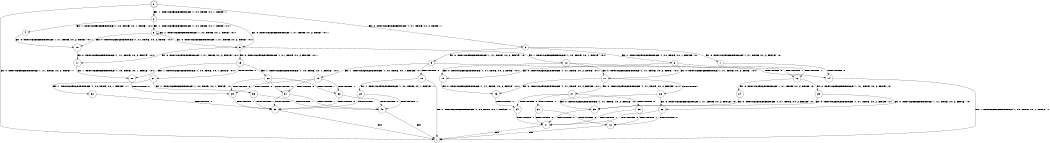 digraph BCG {
size = "7, 10.5";
center = TRUE;
node [shape = circle];
0 [peripheries = 2];
0 -> 1 [label = "EX !0 !ATOMIC_EXCH_BRANCH (1, +1, TRUE, +0, 2, TRUE) !::"];
0 -> 2 [label = "EX !1 !ATOMIC_EXCH_BRANCH (1, +0, TRUE, +0, 1, TRUE) !::"];
0 -> 3 [label = "EX !0 !ATOMIC_EXCH_BRANCH (1, +1, TRUE, +0, 2, TRUE) !::"];
2 -> 4 [label = "EX !1 !ATOMIC_EXCH_BRANCH (1, +0, TRUE, +0, 1, TRUE) !:0:1:"];
2 -> 5 [label = "EX !0 !ATOMIC_EXCH_BRANCH (1, +1, TRUE, +0, 2, TRUE) !:0:1:"];
2 -> 6 [label = "EX !1 !ATOMIC_EXCH_BRANCH (1, +0, TRUE, +0, 1, TRUE) !:0:1:"];
3 -> 7 [label = "EX !0 !ATOMIC_EXCH_BRANCH (1, +1, TRUE, +0, 2, FALSE) !:0:"];
3 -> 8 [label = "EX !1 !ATOMIC_EXCH_BRANCH (1, +0, TRUE, +0, 1, FALSE) !:0:"];
3 -> 9 [label = "EX !0 !ATOMIC_EXCH_BRANCH (1, +1, TRUE, +0, 2, FALSE) !:0:"];
4 -> 10 [label = "EX !0 !ATOMIC_EXCH_BRANCH (1, +1, TRUE, +0, 2, TRUE) !:0:1:"];
5 -> 11 [label = "EX !0 !ATOMIC_EXCH_BRANCH (1, +1, TRUE, +0, 2, FALSE) !:0:1:"];
5 -> 12 [label = "EX !1 !ATOMIC_EXCH_BRANCH (1, +0, TRUE, +0, 1, FALSE) !:0:1:"];
5 -> 13 [label = "EX !0 !ATOMIC_EXCH_BRANCH (1, +1, TRUE, +0, 2, FALSE) !:0:1:"];
6 -> 10 [label = "EX !0 !ATOMIC_EXCH_BRANCH (1, +1, TRUE, +0, 2, TRUE) !:0:1:"];
6 -> 5 [label = "EX !0 !ATOMIC_EXCH_BRANCH (1, +1, TRUE, +0, 2, TRUE) !:0:1:"];
6 -> 6 [label = "EX !1 !ATOMIC_EXCH_BRANCH (1, +0, TRUE, +0, 1, TRUE) !:0:1:"];
7 -> 14 [label = "TERMINATE !0"];
8 -> 15 [label = "EX !0 !ATOMIC_EXCH_BRANCH (1, +1, TRUE, +0, 2, TRUE) !:0:1:"];
8 -> 16 [label = "TERMINATE !1"];
8 -> 17 [label = "EX !0 !ATOMIC_EXCH_BRANCH (1, +1, TRUE, +0, 2, TRUE) !:0:1:"];
9 -> 14 [label = "TERMINATE !0"];
9 -> 18 [label = "TERMINATE !0"];
9 -> 19 [label = "EX !1 !ATOMIC_EXCH_BRANCH (1, +0, TRUE, +0, 1, FALSE) !:0:"];
10 -> 11 [label = "EX !0 !ATOMIC_EXCH_BRANCH (1, +1, TRUE, +0, 2, FALSE) !:0:1:"];
11 -> 20 [label = "EX !1 !ATOMIC_EXCH_BRANCH (1, +0, TRUE, +0, 1, FALSE) !:0:1:"];
12 -> 15 [label = "EX !0 !ATOMIC_EXCH_BRANCH (1, +1, TRUE, +0, 2, TRUE) !:0:1:"];
12 -> 16 [label = "TERMINATE !1"];
12 -> 17 [label = "EX !0 !ATOMIC_EXCH_BRANCH (1, +1, TRUE, +0, 2, TRUE) !:0:1:"];
13 -> 20 [label = "EX !1 !ATOMIC_EXCH_BRANCH (1, +0, TRUE, +0, 1, FALSE) !:0:1:"];
13 -> 21 [label = "TERMINATE !0"];
13 -> 22 [label = "EX !1 !ATOMIC_EXCH_BRANCH (1, +0, TRUE, +0, 1, FALSE) !:0:1:"];
14 -> 1 [label = "EX !1 !ATOMIC_EXCH_BRANCH (1, +0, TRUE, +0, 1, FALSE) !::"];
15 -> 23 [label = "EX !0 !ATOMIC_EXCH_BRANCH (1, +1, TRUE, +0, 2, FALSE) !:0:1:"];
16 -> 24 [label = "EX !0 !ATOMIC_EXCH_BRANCH (1, +1, TRUE, +0, 2, TRUE) !:0:"];
16 -> 25 [label = "EX !0 !ATOMIC_EXCH_BRANCH (1, +1, TRUE, +0, 2, TRUE) !:0:"];
17 -> 23 [label = "EX !0 !ATOMIC_EXCH_BRANCH (1, +1, TRUE, +0, 2, FALSE) !:0:1:"];
17 -> 26 [label = "TERMINATE !1"];
17 -> 27 [label = "EX !0 !ATOMIC_EXCH_BRANCH (1, +1, TRUE, +0, 2, FALSE) !:0:1:"];
18 -> 1 [label = "EX !1 !ATOMIC_EXCH_BRANCH (1, +0, TRUE, +0, 1, FALSE) !::"];
18 -> 28 [label = "EX !1 !ATOMIC_EXCH_BRANCH (1, +0, TRUE, +0, 1, FALSE) !::"];
19 -> 29 [label = "TERMINATE !0"];
19 -> 30 [label = "TERMINATE !1"];
19 -> 31 [label = "TERMINATE !0"];
20 -> 29 [label = "TERMINATE !0"];
21 -> 32 [label = "EX !1 !ATOMIC_EXCH_BRANCH (1, +0, TRUE, +0, 1, FALSE) !:1:"];
21 -> 33 [label = "EX !1 !ATOMIC_EXCH_BRANCH (1, +0, TRUE, +0, 1, FALSE) !:1:"];
22 -> 29 [label = "TERMINATE !0"];
22 -> 30 [label = "TERMINATE !1"];
22 -> 31 [label = "TERMINATE !0"];
23 -> 34 [label = "TERMINATE !0"];
24 -> 35 [label = "EX !0 !ATOMIC_EXCH_BRANCH (1, +1, TRUE, +0, 2, FALSE) !:0:"];
25 -> 35 [label = "EX !0 !ATOMIC_EXCH_BRANCH (1, +1, TRUE, +0, 2, FALSE) !:0:"];
25 -> 36 [label = "EX !0 !ATOMIC_EXCH_BRANCH (1, +1, TRUE, +0, 2, FALSE) !:0:"];
26 -> 35 [label = "EX !0 !ATOMIC_EXCH_BRANCH (1, +1, TRUE, +0, 2, FALSE) !:0:"];
26 -> 36 [label = "EX !0 !ATOMIC_EXCH_BRANCH (1, +1, TRUE, +0, 2, FALSE) !:0:"];
27 -> 34 [label = "TERMINATE !0"];
27 -> 37 [label = "TERMINATE !1"];
27 -> 38 [label = "TERMINATE !0"];
28 -> 39 [label = "TERMINATE !1"];
28 -> 40 [label = "TERMINATE !1"];
29 -> 39 [label = "TERMINATE !1"];
30 -> 39 [label = "TERMINATE !0"];
30 -> 40 [label = "TERMINATE !0"];
31 -> 39 [label = "TERMINATE !1"];
31 -> 40 [label = "TERMINATE !1"];
32 -> 39 [label = "TERMINATE !1"];
33 -> 39 [label = "TERMINATE !1"];
33 -> 40 [label = "TERMINATE !1"];
34 -> 41 [label = "TERMINATE !1"];
35 -> 41 [label = "TERMINATE !0"];
36 -> 41 [label = "TERMINATE !0"];
36 -> 42 [label = "TERMINATE !0"];
37 -> 41 [label = "TERMINATE !0"];
37 -> 42 [label = "TERMINATE !0"];
38 -> 41 [label = "TERMINATE !1"];
38 -> 42 [label = "TERMINATE !1"];
39 -> 1 [label = "exit"];
40 -> 1 [label = "exit"];
41 -> 1 [label = "exit"];
42 -> 1 [label = "exit"];
}
